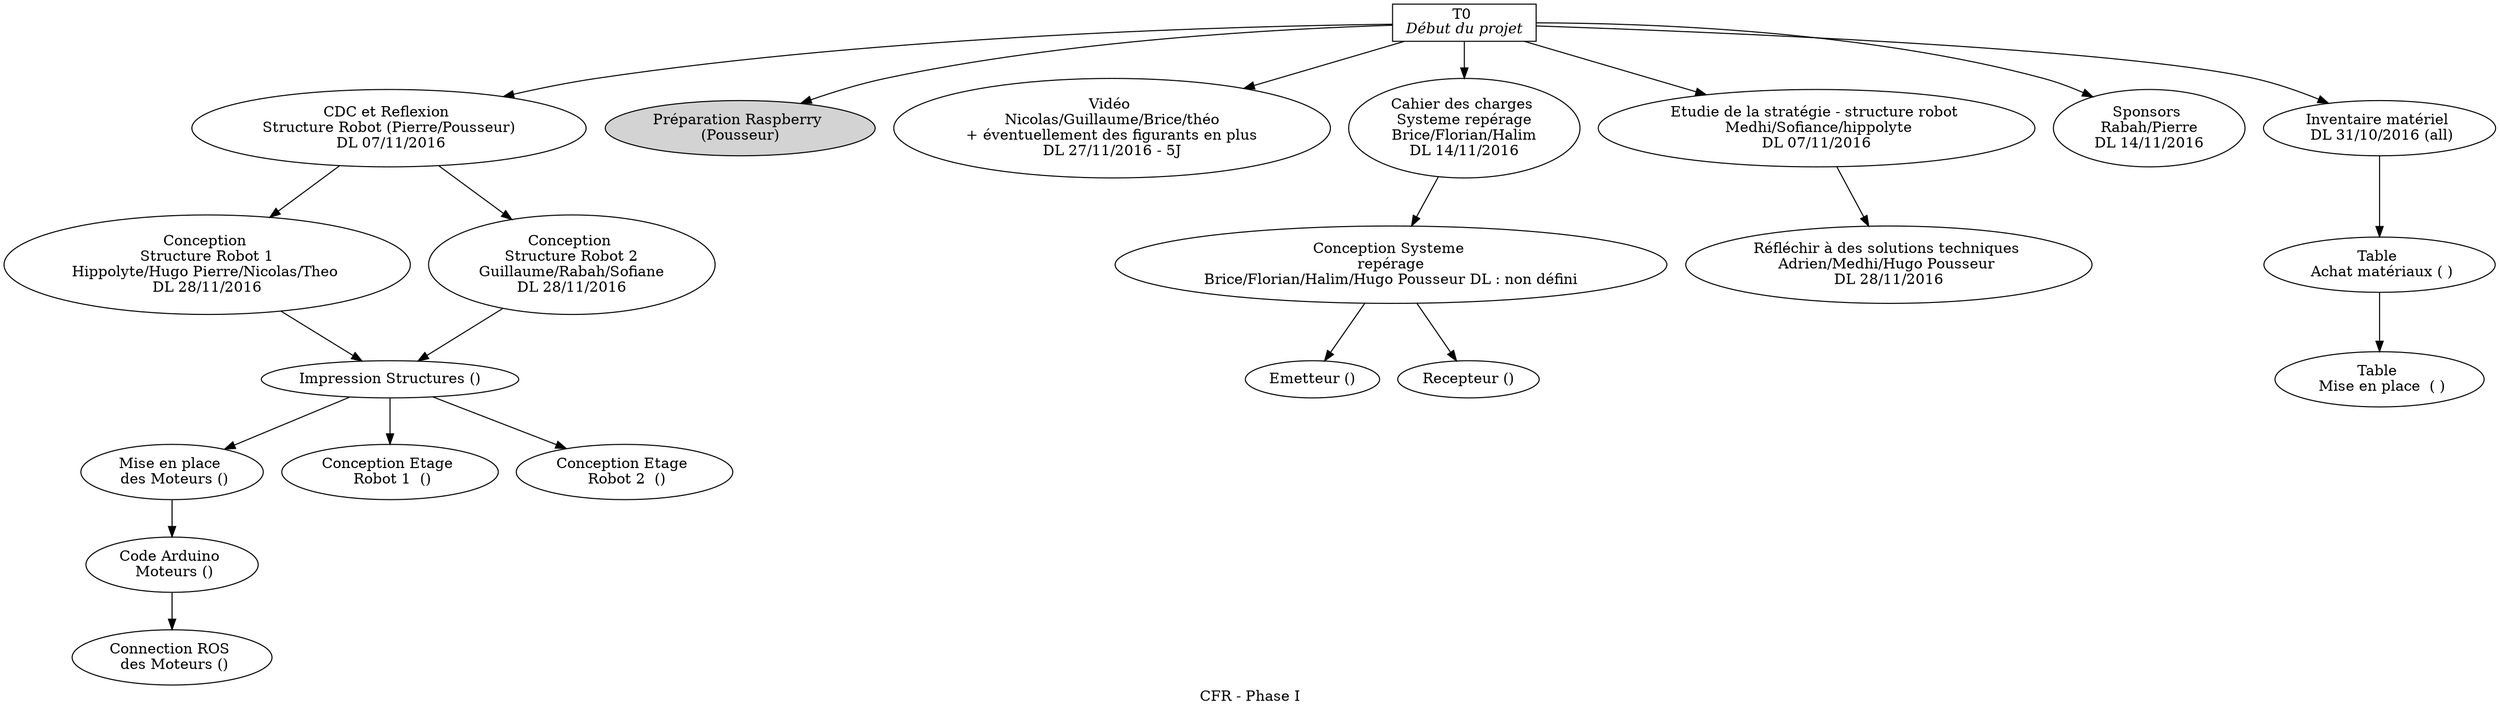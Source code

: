 digraph G {
  
    label ="CFR - Phase I";
   
    t0		   [label = <T0 <br/> <I>Début du projet </I>>]    
    table_0   	   [label = <Table <br/> Achat matériaux ( )>]
    table_1   	   [label = <Table <br/> Mise en place  ( )>]
    struct_robot   [label = <CDC et Reflexion <br/> Structure Robot (Pierre/Pousseur) <br/> DL 07/11/2016>]
    struct_robot_1 [label = <Conception <br/> Structure Robot 1 <br/>Hippolyte/Hugo Pierre/Nicolas/Theo <br/>DL 28/11/2016>]
    struct_robot_2 [label = <Conception <br/> Structure Robot 2 <br/>Guillaume/Rabah/Sofiane<br/>DL 28/11/2016>]
    imp_struct 	   [label = <Impression Structures ()>]
    prepa_os	   [label = <Préparation Raspberry <br/> (Pousseur) > style="filled"]
    prepa_video    [label = <Vidéo <br/>Nicolas/Guillaume/Brice/théo<br/>+ éventuellement des figurants en plus<br/>DL 27/11/2016 - 5J>]
    cch_sys_rep    [label = <Cahier des charges <br/> Systeme repérage <br/>Brice/Florian/Halim<br/> DL 14/11/2016 >]
    cons_sys_rep   [label = <Conception Systeme <br/> repérage <br/>Brice/Florian/Halim/Hugo Pousseur DL : non défini>]
    rep_emetteur   [label = <Emetteur ()>]
    rep_recepteur  [label = <Recepteur ()>]
    strats         [label = <Etudie de la stratégie - structure robot <br/> Medhi/Sofiance/hippolyte<br/>DL 07/11/2016>]
    solution_technique [label = <Réfléchir à des solutions techniques <br/>Adrien/Medhi/Hugo Pousseur <br/>DL 28/11/2016>]    

    sponsors	   [label = <Sponsors <br/>Rabah/Pierre<br/> DL 14/11/2016 >]
    
    moteur_roues   [label = <Mise en place <br/> des Moteurs ()>] 
    arduino_moteur [label = <Code Arduino <br/> Moteurs ()>] 
    arduino_rasp   [label = <Connection ROS <br/> des Moteurs ()>] 

    cons_etg1_r1   [label = <Conception Etage <br/> Robot 1  ()>] 
    cons_etg1_r2   [label = <Conception Etage <br/> Robot 2  ()>]

    inventaire	   [label = <Inventaire matériel <br/> DL 31/10/2016 (all)>]


    t0[shape=box];
       
    t0		-> inventaire;
    inventaire -> table_0 -> table_1;
 
    t0 -> strats
    strats -> solution_technique;		
    t0 -> prepa_os;
    
    t0 -> prepa_video;

    t0 -> sponsors;

    t0 -> struct_robot;
    struct_robot -> struct_robot_1;
    struct_robot -> struct_robot_2;

    struct_robot_1 -> imp_struct;
    struct_robot_2 -> imp_struct;
    imp_struct	   -> moteur_roues;
    moteur_roues   -> arduino_moteur;
    arduino_moteur -> arduino_rasp;

    imp_struct	   -> cons_etg1_r1;
    imp_struct	   -> cons_etg1_r2;

    t0    -> cch_sys_rep;
    cch_sys_rep	   -> cons_sys_rep;
    cons_sys_rep   -> rep_emetteur;
    cons_sys_rep   -> rep_recepteur;
 }

